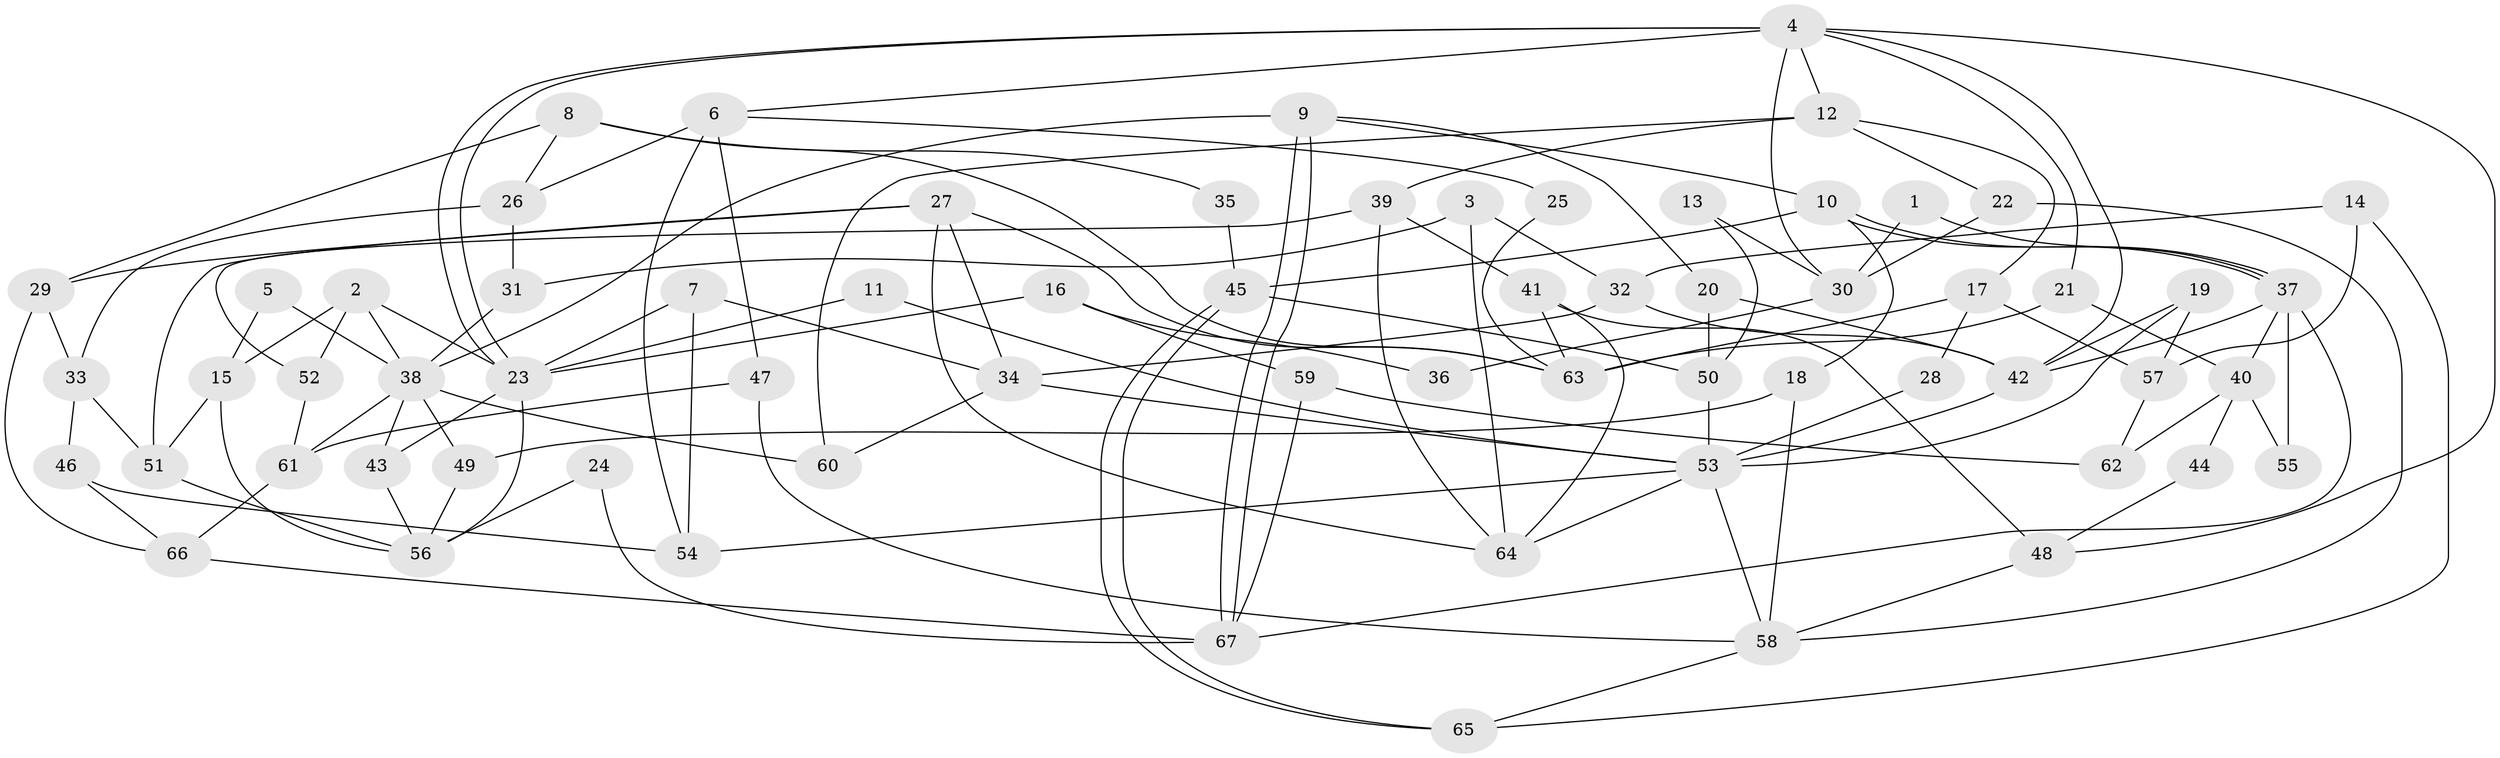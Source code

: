 // coarse degree distribution, {4: 0.23809523809523808, 3: 0.09523809523809523, 9: 0.047619047619047616, 5: 0.23809523809523808, 7: 0.14285714285714285, 6: 0.09523809523809523, 11: 0.047619047619047616, 8: 0.047619047619047616, 10: 0.047619047619047616}
// Generated by graph-tools (version 1.1) at 2025/37/03/04/25 23:37:04]
// undirected, 67 vertices, 134 edges
graph export_dot {
  node [color=gray90,style=filled];
  1;
  2;
  3;
  4;
  5;
  6;
  7;
  8;
  9;
  10;
  11;
  12;
  13;
  14;
  15;
  16;
  17;
  18;
  19;
  20;
  21;
  22;
  23;
  24;
  25;
  26;
  27;
  28;
  29;
  30;
  31;
  32;
  33;
  34;
  35;
  36;
  37;
  38;
  39;
  40;
  41;
  42;
  43;
  44;
  45;
  46;
  47;
  48;
  49;
  50;
  51;
  52;
  53;
  54;
  55;
  56;
  57;
  58;
  59;
  60;
  61;
  62;
  63;
  64;
  65;
  66;
  67;
  1 -- 30;
  1 -- 37;
  2 -- 38;
  2 -- 23;
  2 -- 15;
  2 -- 52;
  3 -- 64;
  3 -- 32;
  3 -- 31;
  4 -- 23;
  4 -- 23;
  4 -- 12;
  4 -- 6;
  4 -- 21;
  4 -- 30;
  4 -- 42;
  4 -- 48;
  5 -- 15;
  5 -- 38;
  6 -- 26;
  6 -- 25;
  6 -- 47;
  6 -- 54;
  7 -- 54;
  7 -- 23;
  7 -- 34;
  8 -- 26;
  8 -- 29;
  8 -- 35;
  8 -- 63;
  9 -- 20;
  9 -- 67;
  9 -- 67;
  9 -- 10;
  9 -- 38;
  10 -- 37;
  10 -- 37;
  10 -- 18;
  10 -- 45;
  11 -- 23;
  11 -- 53;
  12 -- 60;
  12 -- 39;
  12 -- 17;
  12 -- 22;
  13 -- 50;
  13 -- 30;
  14 -- 65;
  14 -- 32;
  14 -- 57;
  15 -- 56;
  15 -- 51;
  16 -- 59;
  16 -- 23;
  16 -- 36;
  17 -- 63;
  17 -- 28;
  17 -- 57;
  18 -- 58;
  18 -- 49;
  19 -- 42;
  19 -- 57;
  19 -- 53;
  20 -- 50;
  20 -- 42;
  21 -- 63;
  21 -- 40;
  22 -- 58;
  22 -- 30;
  23 -- 56;
  23 -- 43;
  24 -- 56;
  24 -- 67;
  25 -- 63;
  26 -- 31;
  26 -- 33;
  27 -- 51;
  27 -- 34;
  27 -- 29;
  27 -- 63;
  27 -- 64;
  28 -- 53;
  29 -- 33;
  29 -- 66;
  30 -- 36;
  31 -- 38;
  32 -- 34;
  32 -- 42;
  33 -- 51;
  33 -- 46;
  34 -- 53;
  34 -- 60;
  35 -- 45;
  37 -- 67;
  37 -- 40;
  37 -- 42;
  37 -- 55;
  38 -- 61;
  38 -- 43;
  38 -- 49;
  38 -- 60;
  39 -- 64;
  39 -- 41;
  39 -- 52;
  40 -- 44;
  40 -- 55;
  40 -- 62;
  41 -- 63;
  41 -- 64;
  41 -- 48;
  42 -- 53;
  43 -- 56;
  44 -- 48;
  45 -- 65;
  45 -- 65;
  45 -- 50;
  46 -- 54;
  46 -- 66;
  47 -- 58;
  47 -- 61;
  48 -- 58;
  49 -- 56;
  50 -- 53;
  51 -- 56;
  52 -- 61;
  53 -- 54;
  53 -- 58;
  53 -- 64;
  57 -- 62;
  58 -- 65;
  59 -- 67;
  59 -- 62;
  61 -- 66;
  66 -- 67;
}
